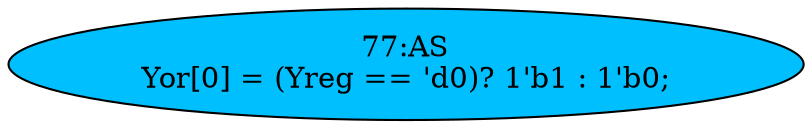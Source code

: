 strict digraph "" {
	node [label="\N"];
	"77:AS"	 [ast="<pyverilog.vparser.ast.Assign object at 0x7fd311d7d250>",
		def_var="['Yor']",
		fillcolor=deepskyblue,
		label="77:AS
Yor[0] = (Yreg == 'd0)? 1'b1 : 1'b0;",
		statements="[]",
		style=filled,
		typ=Assign,
		use_var="['Yreg']"];
}
